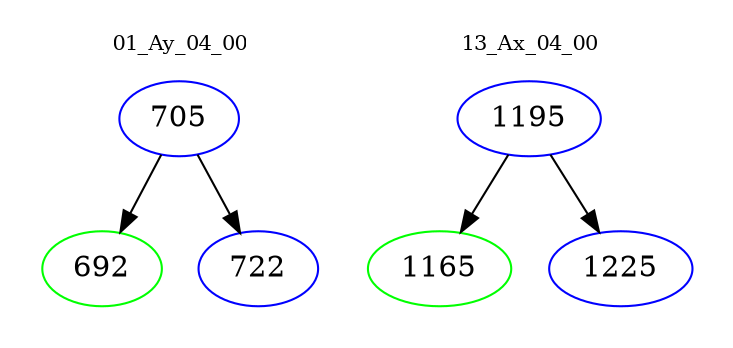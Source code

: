digraph{
subgraph cluster_0 {
color = white
label = "01_Ay_04_00";
fontsize=10;
T0_705 [label="705", color="blue"]
T0_705 -> T0_692 [color="black"]
T0_692 [label="692", color="green"]
T0_705 -> T0_722 [color="black"]
T0_722 [label="722", color="blue"]
}
subgraph cluster_1 {
color = white
label = "13_Ax_04_00";
fontsize=10;
T1_1195 [label="1195", color="blue"]
T1_1195 -> T1_1165 [color="black"]
T1_1165 [label="1165", color="green"]
T1_1195 -> T1_1225 [color="black"]
T1_1225 [label="1225", color="blue"]
}
}
